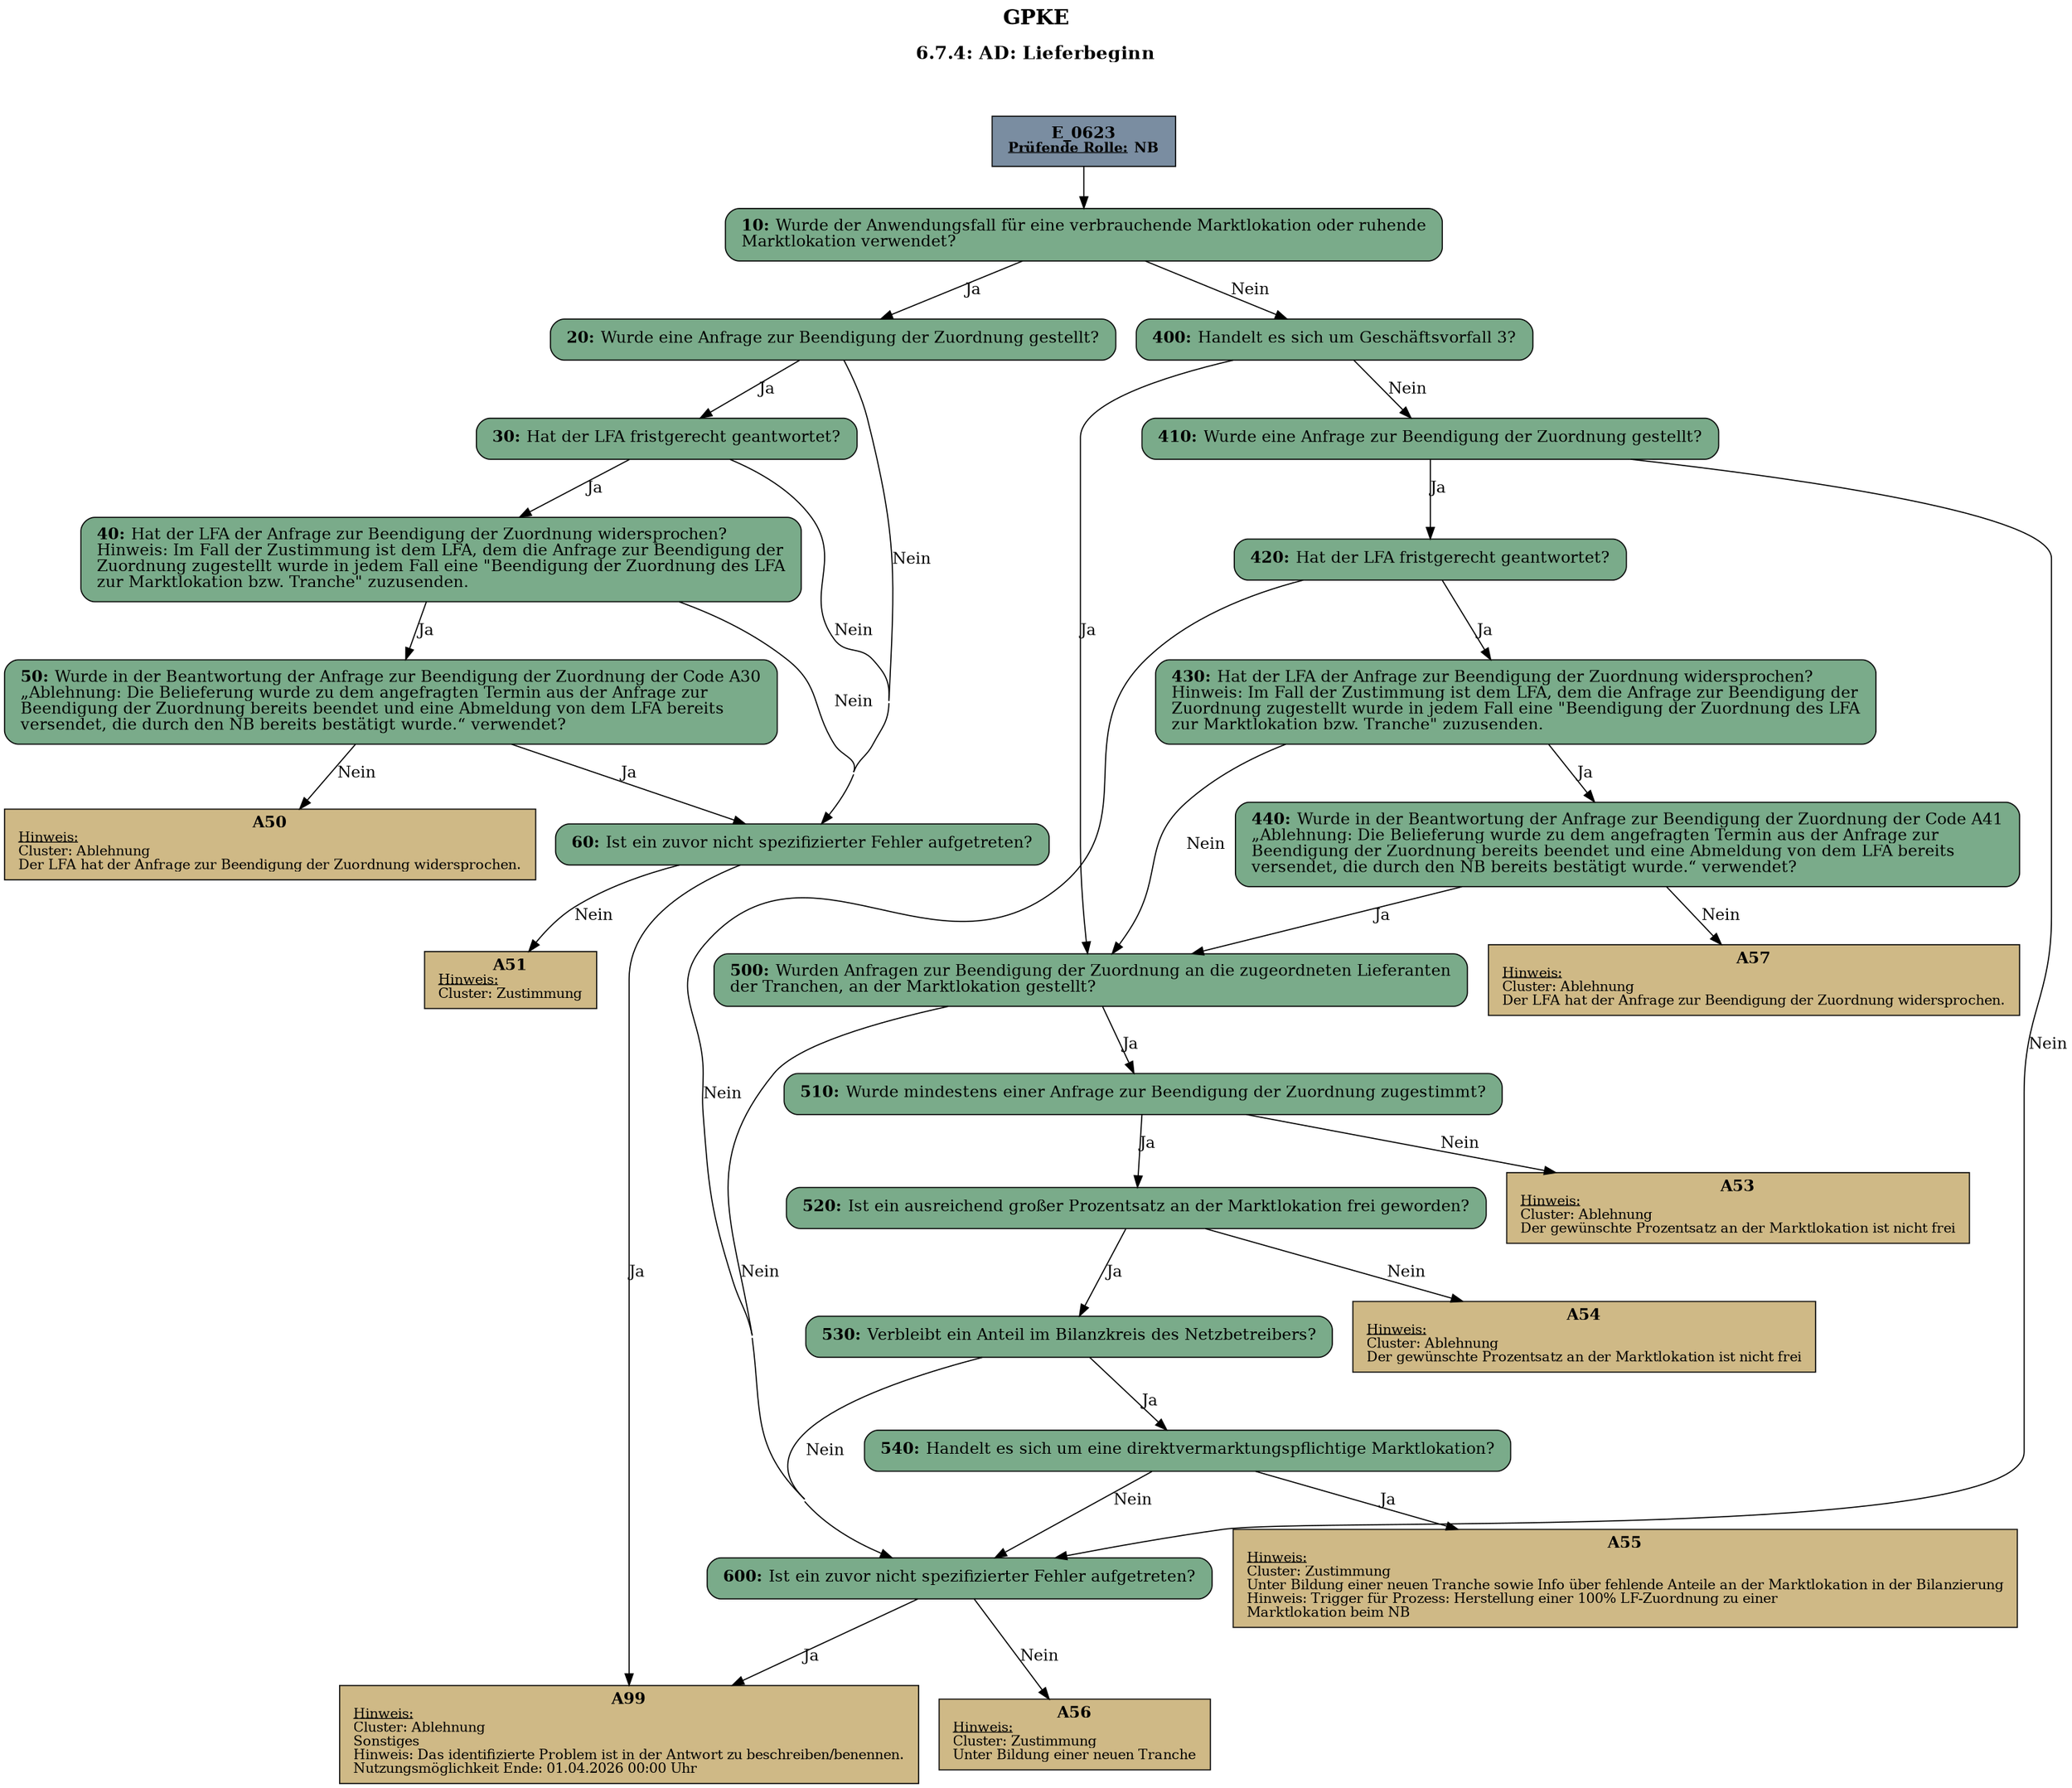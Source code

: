 digraph D {
    labelloc="t";
    label=<<B><FONT POINT-SIZE="18">GPKE</FONT></B><BR/><BR/><B><FONT POINT-SIZE="16">6.7.4: AD: Lieferbeginn</FONT></B><BR/><BR/><BR/><BR/>>;
    ratio="compress";
    concentrate=true;
    pack=true;
    rankdir=TB;
    packmode="array";
    size="20,20";
    "Start" [margin="0.2,0.12", shape=box, style=filled, fillcolor="#7a8da1", label=<<B>E_0623</B><BR align="center"/><FONT point-size="12"><B><U>Prüfende Rolle:</U> NB</B></FONT><BR align="center"/>>];
    "10" [margin="0.2,0.12", shape=box, style="filled,rounded", fillcolor="#7aab8a", label=<<B>10: </B>Wurde der Anwendungsfall für eine verbrauchende Marktlokation oder ruhende<BR align="left"/>Marktlokation verwendet?<BR align="left"/>>];
    "20" [margin="0.2,0.12", shape=box, style="filled,rounded", fillcolor="#7aab8a", label=<<B>20: </B>Wurde eine Anfrage zur Beendigung der Zuordnung gestellt?<BR align="left"/>>];
    "30" [margin="0.2,0.12", shape=box, style="filled,rounded", fillcolor="#7aab8a", label=<<B>30: </B>Hat der LFA fristgerecht geantwortet?<BR align="left"/>>];
    "40" [margin="0.2,0.12", shape=box, style="filled,rounded", fillcolor="#7aab8a", label=<<B>40: </B>Hat der LFA der Anfrage zur Beendigung der Zuordnung widersprochen?<BR align="left"/>Hinweis: Im Fall der Zustimmung ist dem LFA, dem die Anfrage zur Beendigung der<BR align="left"/>Zuordnung zugestellt wurde in jedem Fall eine "Beendigung der Zuordnung des LFA<BR align="left"/>zur Marktlokation bzw. Tranche" zuzusenden.<BR align="left"/>>];
    "50" [margin="0.2,0.12", shape=box, style="filled,rounded", fillcolor="#7aab8a", label=<<B>50: </B>Wurde in der Beantwortung der Anfrage zur Beendigung der Zuordnung der Code A30<BR align="left"/>„Ablehnung: Die Belieferung wurde zu dem angefragten Termin aus der Anfrage zur<BR align="left"/>Beendigung der Zuordnung bereits beendet und eine Abmeldung von dem LFA bereits<BR align="left"/>versendet, die durch den NB bereits bestätigt wurde.“ verwendet?<BR align="left"/>>];
    "A50" [margin="0.17,0.08", shape=box, style=filled, fillcolor="#cfb986", label=<<B>A50</B><BR align="center"/><FONT point-size="12"><U>Hinweis:</U><BR align="left"/>Cluster: Ablehnung<BR align="left"/>Der LFA hat der Anfrage zur Beendigung der Zuordnung widersprochen.<BR align="left"/></FONT>>];
    "60" [margin="0.2,0.12", shape=box, style="filled,rounded", fillcolor="#7aab8a", label=<<B>60: </B>Ist ein zuvor nicht spezifizierter Fehler aufgetreten?<BR align="left"/>>];
    "A51" [margin="0.17,0.08", shape=box, style=filled, fillcolor="#cfb986", label=<<B>A51</B><BR align="center"/><FONT point-size="12"><U>Hinweis:</U><BR align="left"/>Cluster: Zustimmung<BR align="left"/></FONT>>];
    "A99" [margin="0.17,0.08", shape=box, style=filled, fillcolor="#cfb986", label=<<B>A99</B><BR align="center"/><FONT point-size="12"><U>Hinweis:</U><BR align="left"/>Cluster: Ablehnung<BR align="left"/>Sonstiges<BR align="left"/>Hinweis: Das identifizierte Problem ist in der Antwort zu beschreiben/benennen.<BR align="left"/>Nutzungsmöglichkeit Ende: 01.04.2026 00:00 Uhr<BR align="left"/></FONT>>];
    "400" [margin="0.2,0.12", shape=box, style="filled,rounded", fillcolor="#7aab8a", label=<<B>400: </B>Handelt es sich um Geschäftsvorfall 3?<BR align="left"/>>];
    "410" [margin="0.2,0.12", shape=box, style="filled,rounded", fillcolor="#7aab8a", label=<<B>410: </B>Wurde eine Anfrage zur Beendigung der Zuordnung gestellt?<BR align="left"/>>];
    "420" [margin="0.2,0.12", shape=box, style="filled,rounded", fillcolor="#7aab8a", label=<<B>420: </B>Hat der LFA fristgerecht geantwortet?<BR align="left"/>>];
    "430" [margin="0.2,0.12", shape=box, style="filled,rounded", fillcolor="#7aab8a", label=<<B>430: </B>Hat der LFA der Anfrage zur Beendigung der Zuordnung widersprochen?<BR align="left"/>Hinweis: Im Fall der Zustimmung ist dem LFA, dem die Anfrage zur Beendigung der<BR align="left"/>Zuordnung zugestellt wurde in jedem Fall eine "Beendigung der Zuordnung des LFA<BR align="left"/>zur Marktlokation bzw. Tranche" zuzusenden.<BR align="left"/>>];
    "440" [margin="0.2,0.12", shape=box, style="filled,rounded", fillcolor="#7aab8a", label=<<B>440: </B>Wurde in der Beantwortung der Anfrage zur Beendigung der Zuordnung der Code A41<BR align="left"/>„Ablehnung: Die Belieferung wurde zu dem angefragten Termin aus der Anfrage zur<BR align="left"/>Beendigung der Zuordnung bereits beendet und eine Abmeldung von dem LFA bereits<BR align="left"/>versendet, die durch den NB bereits bestätigt wurde.“ verwendet?<BR align="left"/>>];
    "A57" [margin="0.17,0.08", shape=box, style=filled, fillcolor="#cfb986", label=<<B>A57</B><BR align="center"/><FONT point-size="12"><U>Hinweis:</U><BR align="left"/>Cluster: Ablehnung<BR align="left"/>Der LFA hat der Anfrage zur Beendigung der Zuordnung widersprochen.<BR align="left"/></FONT>>];
    "500" [margin="0.2,0.12", shape=box, style="filled,rounded", fillcolor="#7aab8a", label=<<B>500: </B>Wurden Anfragen zur Beendigung der Zuordnung an die zugeordneten Lieferanten<BR align="left"/>der Tranchen, an der Marktlokation gestellt?<BR align="left"/>>];
    "510" [margin="0.2,0.12", shape=box, style="filled,rounded", fillcolor="#7aab8a", label=<<B>510: </B>Wurde mindestens einer Anfrage zur Beendigung der Zuordnung zugestimmt?<BR align="left"/>>];
    "A53" [margin="0.17,0.08", shape=box, style=filled, fillcolor="#cfb986", label=<<B>A53</B><BR align="center"/><FONT point-size="12"><U>Hinweis:</U><BR align="left"/>Cluster: Ablehnung<BR align="left"/>Der gewünschte Prozentsatz an der Marktlokation ist nicht frei<BR align="left"/></FONT>>];
    "520" [margin="0.2,0.12", shape=box, style="filled,rounded", fillcolor="#7aab8a", label=<<B>520: </B>Ist ein ausreichend großer Prozentsatz an der Marktlokation frei geworden?<BR align="left"/>>];
    "A54" [margin="0.17,0.08", shape=box, style=filled, fillcolor="#cfb986", label=<<B>A54</B><BR align="center"/><FONT point-size="12"><U>Hinweis:</U><BR align="left"/>Cluster: Ablehnung<BR align="left"/>Der gewünschte Prozentsatz an der Marktlokation ist nicht frei<BR align="left"/></FONT>>];
    "530" [margin="0.2,0.12", shape=box, style="filled,rounded", fillcolor="#7aab8a", label=<<B>530: </B>Verbleibt ein Anteil im Bilanzkreis des Netzbetreibers?<BR align="left"/>>];
    "540" [margin="0.2,0.12", shape=box, style="filled,rounded", fillcolor="#7aab8a", label=<<B>540: </B>Handelt es sich um eine direktvermarktungspflichtige Marktlokation?<BR align="left"/>>];
    "A55" [margin="0.17,0.08", shape=box, style=filled, fillcolor="#cfb986", label=<<B>A55</B><BR align="center"/><FONT point-size="12"><U>Hinweis:</U><BR align="left"/>Cluster: Zustimmung<BR align="left"/>Unter Bildung einer neuen Tranche sowie Info über fehlende Anteile an der Marktlokation in der Bilanzierung<BR align="left"/>Hinweis: Trigger für Prozess: Herstellung einer 100% LF-Zuordnung zu einer<BR align="left"/>Marktlokation beim NB<BR align="left"/></FONT>>];
    "600" [margin="0.2,0.12", shape=box, style="filled,rounded", fillcolor="#7aab8a", label=<<B>600: </B>Ist ein zuvor nicht spezifizierter Fehler aufgetreten?<BR align="left"/>>];
    "A56" [margin="0.17,0.08", shape=box, style=filled, fillcolor="#cfb986", label=<<B>A56</B><BR align="center"/><FONT point-size="12"><U>Hinweis:</U><BR align="left"/>Cluster: Zustimmung<BR align="left"/>Unter Bildung einer neuen Tranche<BR align="left"/></FONT>>];

    "Start" -> "10";
    "10" -> "20" [label="Ja"];
    "10" -> "400" [label="Nein"];
    "20" -> "60" [label="Nein"];
    "20" -> "30" [label="Ja"];
    "30" -> "40" [label="Ja"];
    "30" -> "60" [label="Nein"];
    "40" -> "50" [label="Ja"];
    "40" -> "60" [label="Nein"];
    "50" -> "A50" [label="Nein"];
    "50" -> "60" [label="Ja"];
    "60" -> "A51" [label="Nein"];
    "60" -> "A99" [label="Ja"];
    "400" -> "500" [label="Ja"];
    "400" -> "410" [label="Nein"];
    "410" -> "420" [label="Ja"];
    "410" -> "600" [label="Nein"];
    "420" -> "430" [label="Ja"];
    "420" -> "600" [label="Nein"];
    "430" -> "440" [label="Ja"];
    "430" -> "500" [label="Nein"];
    "440" -> "A57" [label="Nein"];
    "440" -> "500" [label="Ja"];
    "500" -> "510" [label="Ja"];
    "500" -> "600" [label="Nein"];
    "510" -> "520" [label="Ja"];
    "510" -> "A53" [label="Nein"];
    "520" -> "530" [label="Ja"];
    "520" -> "A54" [label="Nein"];
    "530" -> "540" [label="Ja"];
    "530" -> "600" [label="Nein"];
    "540" -> "A55" [label="Ja"];
    "540" -> "600" [label="Nein"];
    "600" -> "A56" [label="Nein"];
    "600" -> "A99" [label="Ja"];

    bgcolor="transparent";
}